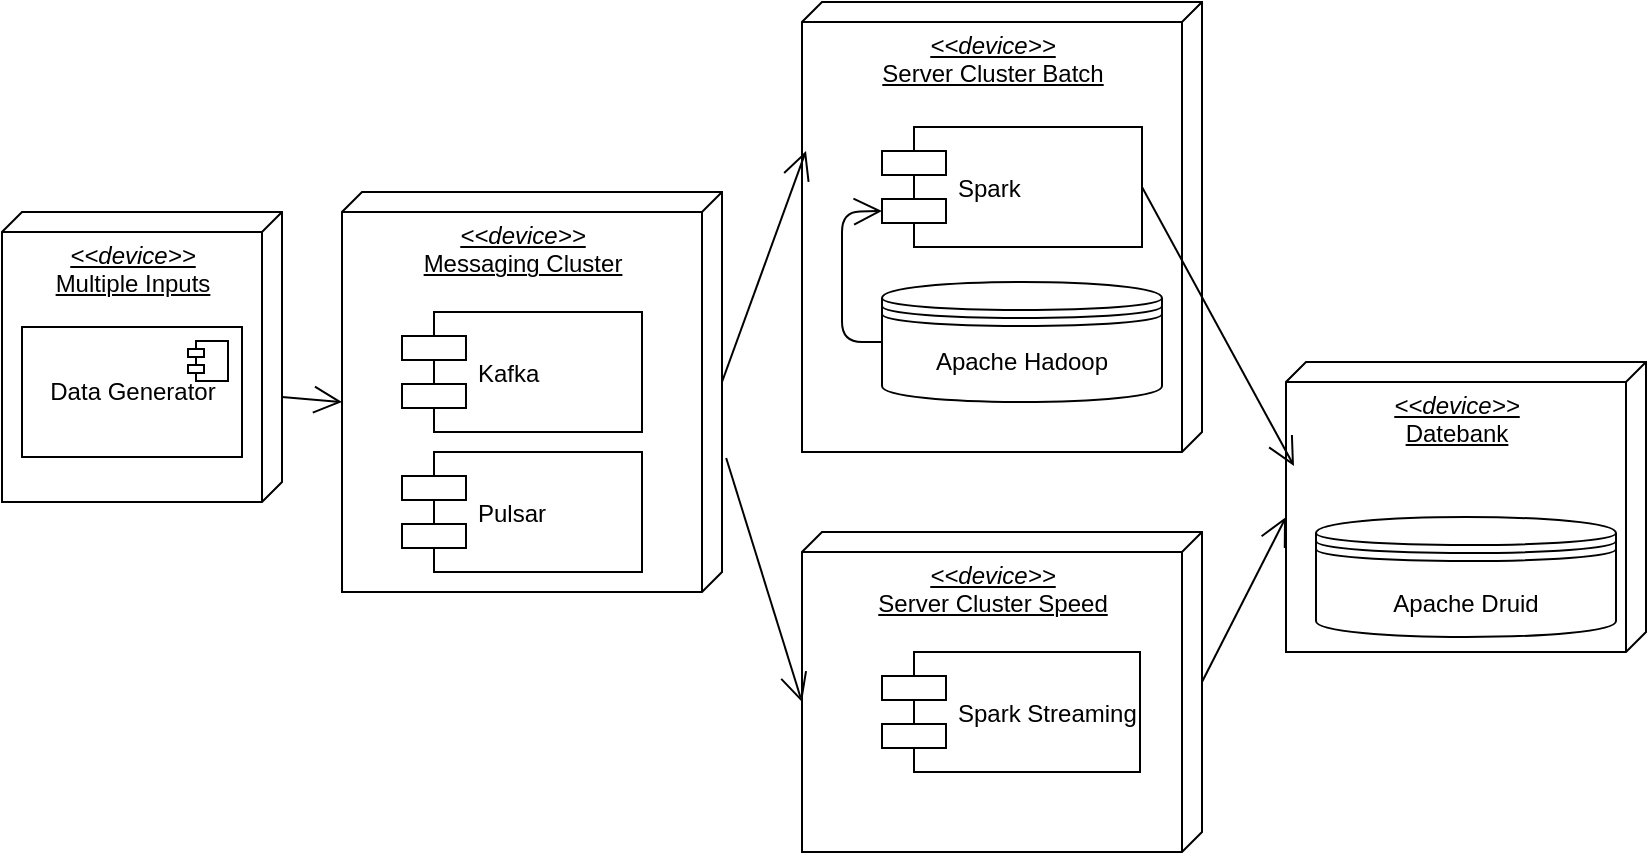 <mxfile version="12.6.2" type="device"><diagram id="VnDNYjS9ag1pw-0KM1Bd" name="Page-1"><mxGraphModel dx="1102" dy="721" grid="1" gridSize="10" guides="1" tooltips="1" connect="1" arrows="1" fold="1" page="1" pageScale="1" pageWidth="827" pageHeight="1169" math="0" shadow="0"><root><mxCell id="0"/><mxCell id="1" parent="0"/><mxCell id="ZuJZ0XxcAVGB1lJ2ul3l-8" value="&lt;div align=&quot;center&quot;&gt;&lt;i&gt;&amp;lt;&amp;lt;device&amp;gt;&amp;gt;&lt;/i&gt;&lt;/div&gt;&lt;div align=&quot;center&quot;&gt;Messaging Cluster&lt;br&gt;&lt;/div&gt;" style="verticalAlign=top;align=center;spacingTop=8;spacingLeft=2;spacingRight=12;shape=cube;size=10;direction=south;fontStyle=4;html=1;" vertex="1" parent="1"><mxGeometry x="170" y="190" width="190" height="200" as="geometry"/></mxCell><mxCell id="ZuJZ0XxcAVGB1lJ2ul3l-9" value="Kafka" style="shape=component;align=left;spacingLeft=36;" vertex="1" parent="1"><mxGeometry x="200" y="250" width="120" height="60" as="geometry"/></mxCell><mxCell id="ZuJZ0XxcAVGB1lJ2ul3l-10" value="Pulsar" style="shape=component;align=left;spacingLeft=36;" vertex="1" parent="1"><mxGeometry x="200" y="320" width="120" height="60" as="geometry"/></mxCell><mxCell id="ZuJZ0XxcAVGB1lJ2ul3l-13" value="&lt;div align=&quot;center&quot;&gt;&lt;i&gt;&amp;lt;&amp;lt;device&amp;gt;&amp;gt;&lt;/i&gt;&lt;/div&gt;&lt;div align=&quot;center&quot;&gt;Server Cluster Batch&lt;br&gt;&lt;/div&gt;" style="verticalAlign=top;align=center;spacingTop=8;spacingLeft=2;spacingRight=12;shape=cube;size=10;direction=south;fontStyle=4;html=1;" vertex="1" parent="1"><mxGeometry x="400" y="95" width="200" height="225" as="geometry"/></mxCell><mxCell id="ZuJZ0XxcAVGB1lJ2ul3l-15" value="Apache Hadoop" style="shape=datastore;whiteSpace=wrap;html=1;" vertex="1" parent="1"><mxGeometry x="440" y="235" width="140" height="60" as="geometry"/></mxCell><mxCell id="ZuJZ0XxcAVGB1lJ2ul3l-24" value="Spark" style="shape=component;align=left;spacingLeft=36;" vertex="1" parent="1"><mxGeometry x="440" y="157.5" width="130" height="60" as="geometry"/></mxCell><mxCell id="ZuJZ0XxcAVGB1lJ2ul3l-27" value="" style="endArrow=open;endFill=1;endSize=12;html=1;exitX=0;exitY=0;exitDx=95;exitDy=0;exitPerimeter=0;entryX=0.331;entryY=0.99;entryDx=0;entryDy=0;entryPerimeter=0;" edge="1" parent="1" source="ZuJZ0XxcAVGB1lJ2ul3l-8" target="ZuJZ0XxcAVGB1lJ2ul3l-13"><mxGeometry width="160" relative="1" as="geometry"><mxPoint x="310" y="170" as="sourcePoint"/><mxPoint x="280" y="390" as="targetPoint"/></mxGeometry></mxCell><mxCell id="ZuJZ0XxcAVGB1lJ2ul3l-30" value="" style="endArrow=open;endFill=1;endSize=12;html=1;exitX=0;exitY=0.5;exitDx=0;exitDy=0;entryX=0;entryY=0.7;entryDx=0;entryDy=0;" edge="1" parent="1" source="ZuJZ0XxcAVGB1lJ2ul3l-15" target="ZuJZ0XxcAVGB1lJ2ul3l-24"><mxGeometry width="160" relative="1" as="geometry"><mxPoint x="120" y="410" as="sourcePoint"/><mxPoint x="280" y="410" as="targetPoint"/><Array as="points"><mxPoint x="420" y="265"/><mxPoint x="420" y="200"/></Array></mxGeometry></mxCell><mxCell id="ZuJZ0XxcAVGB1lJ2ul3l-31" value="&lt;div align=&quot;center&quot;&gt;&lt;i&gt;&amp;lt;&amp;lt;device&amp;gt;&amp;gt;&lt;/i&gt;&lt;/div&gt;&lt;div align=&quot;center&quot;&gt;Datebank&lt;br&gt;&lt;/div&gt;" style="verticalAlign=top;align=center;spacingTop=8;spacingLeft=2;spacingRight=12;shape=cube;size=10;direction=south;fontStyle=4;html=1;" vertex="1" parent="1"><mxGeometry x="642" y="275" width="180" height="145" as="geometry"/></mxCell><mxCell id="ZuJZ0XxcAVGB1lJ2ul3l-32" value="&lt;h1 class=&quot;postHeaderTitle&quot;&gt;&lt;font style=&quot;font-size: 12px&quot;&gt;&lt;span style=&quot;font-weight: normal&quot;&gt;Apache Druid&lt;/span&gt;&lt;/font&gt;&lt;/h1&gt;" style="shape=datastore;whiteSpace=wrap;html=1;" vertex="1" parent="1"><mxGeometry x="657" y="352.5" width="150" height="60" as="geometry"/></mxCell><mxCell id="ZuJZ0XxcAVGB1lJ2ul3l-33" value="" style="endArrow=open;endFill=1;endSize=12;html=1;exitX=0;exitY=0;exitDx=75;exitDy=0;entryX=0;entryY=0;entryDx=77.5;entryDy=180;entryPerimeter=0;exitPerimeter=0;" edge="1" parent="1" source="ZuJZ0XxcAVGB1lJ2ul3l-41" target="ZuJZ0XxcAVGB1lJ2ul3l-31"><mxGeometry width="160" relative="1" as="geometry"><mxPoint x="230" y="430" as="sourcePoint"/><mxPoint x="390" y="430" as="targetPoint"/></mxGeometry></mxCell><mxCell id="ZuJZ0XxcAVGB1lJ2ul3l-34" value="" style="endArrow=open;endFill=1;endSize=12;html=1;exitX=1;exitY=0.5;exitDx=0;exitDy=0;" edge="1" parent="1" source="ZuJZ0XxcAVGB1lJ2ul3l-24"><mxGeometry width="160" relative="1" as="geometry"><mxPoint x="210" y="520" as="sourcePoint"/><mxPoint x="646" y="327" as="targetPoint"/></mxGeometry></mxCell><mxCell id="ZuJZ0XxcAVGB1lJ2ul3l-35" value="&lt;div align=&quot;center&quot;&gt;&lt;i&gt;&amp;lt;&amp;lt;device&amp;gt;&amp;gt;&lt;/i&gt;&lt;/div&gt;&lt;div align=&quot;center&quot;&gt;Multiple Inputs&lt;br&gt;&lt;/div&gt;" style="verticalAlign=top;align=center;spacingTop=8;spacingLeft=2;spacingRight=12;shape=cube;size=10;direction=south;fontStyle=4;html=1;" vertex="1" parent="1"><mxGeometry y="200" width="140" height="145" as="geometry"/></mxCell><mxCell id="ZuJZ0XxcAVGB1lJ2ul3l-36" value="" style="endArrow=open;endFill=1;endSize=12;html=1;exitX=0;exitY=0;exitDx=92.5;exitDy=0;exitPerimeter=0;entryX=0;entryY=0;entryDx=105;entryDy=190;entryPerimeter=0;" edge="1" parent="1" source="ZuJZ0XxcAVGB1lJ2ul3l-35" target="ZuJZ0XxcAVGB1lJ2ul3l-8"><mxGeometry width="160" relative="1" as="geometry"><mxPoint x="10" y="410" as="sourcePoint"/><mxPoint x="170" y="410" as="targetPoint"/></mxGeometry></mxCell><mxCell id="ZuJZ0XxcAVGB1lJ2ul3l-37" value="&lt;div&gt;Data Generator&lt;/div&gt;" style="html=1;" vertex="1" parent="1"><mxGeometry x="10" y="257.5" width="110" height="65" as="geometry"/></mxCell><mxCell id="ZuJZ0XxcAVGB1lJ2ul3l-38" value="" style="shape=component;jettyWidth=8;jettyHeight=4;" vertex="1" parent="ZuJZ0XxcAVGB1lJ2ul3l-37"><mxGeometry x="1" width="20" height="20" relative="1" as="geometry"><mxPoint x="-27" y="7" as="offset"/></mxGeometry></mxCell><mxCell id="ZuJZ0XxcAVGB1lJ2ul3l-41" value="&lt;div align=&quot;center&quot;&gt;&lt;i&gt;&amp;lt;&amp;lt;device&amp;gt;&amp;gt;&lt;/i&gt;&lt;/div&gt;&lt;div align=&quot;center&quot;&gt;Server Cluster Speed&lt;br&gt;&lt;/div&gt;" style="verticalAlign=top;align=center;spacingTop=8;spacingLeft=2;spacingRight=12;shape=cube;size=10;direction=south;fontStyle=4;html=1;" vertex="1" parent="1"><mxGeometry x="400" y="360" width="200" height="160" as="geometry"/></mxCell><mxCell id="ZuJZ0XxcAVGB1lJ2ul3l-26" value="Spark Streaming" style="shape=component;align=left;spacingLeft=36;" vertex="1" parent="1"><mxGeometry x="440" y="420" width="129" height="60" as="geometry"/></mxCell><mxCell id="ZuJZ0XxcAVGB1lJ2ul3l-42" value="" style="endArrow=open;endFill=1;endSize=12;html=1;exitX=0.665;exitY=-0.011;exitDx=0;exitDy=0;exitPerimeter=0;entryX=0;entryY=0;entryDx=85;entryDy=200;entryPerimeter=0;" edge="1" parent="1" source="ZuJZ0XxcAVGB1lJ2ul3l-8" target="ZuJZ0XxcAVGB1lJ2ul3l-41"><mxGeometry width="160" relative="1" as="geometry"><mxPoint x="150" y="440" as="sourcePoint"/><mxPoint x="310" y="440" as="targetPoint"/></mxGeometry></mxCell></root></mxGraphModel></diagram></mxfile>